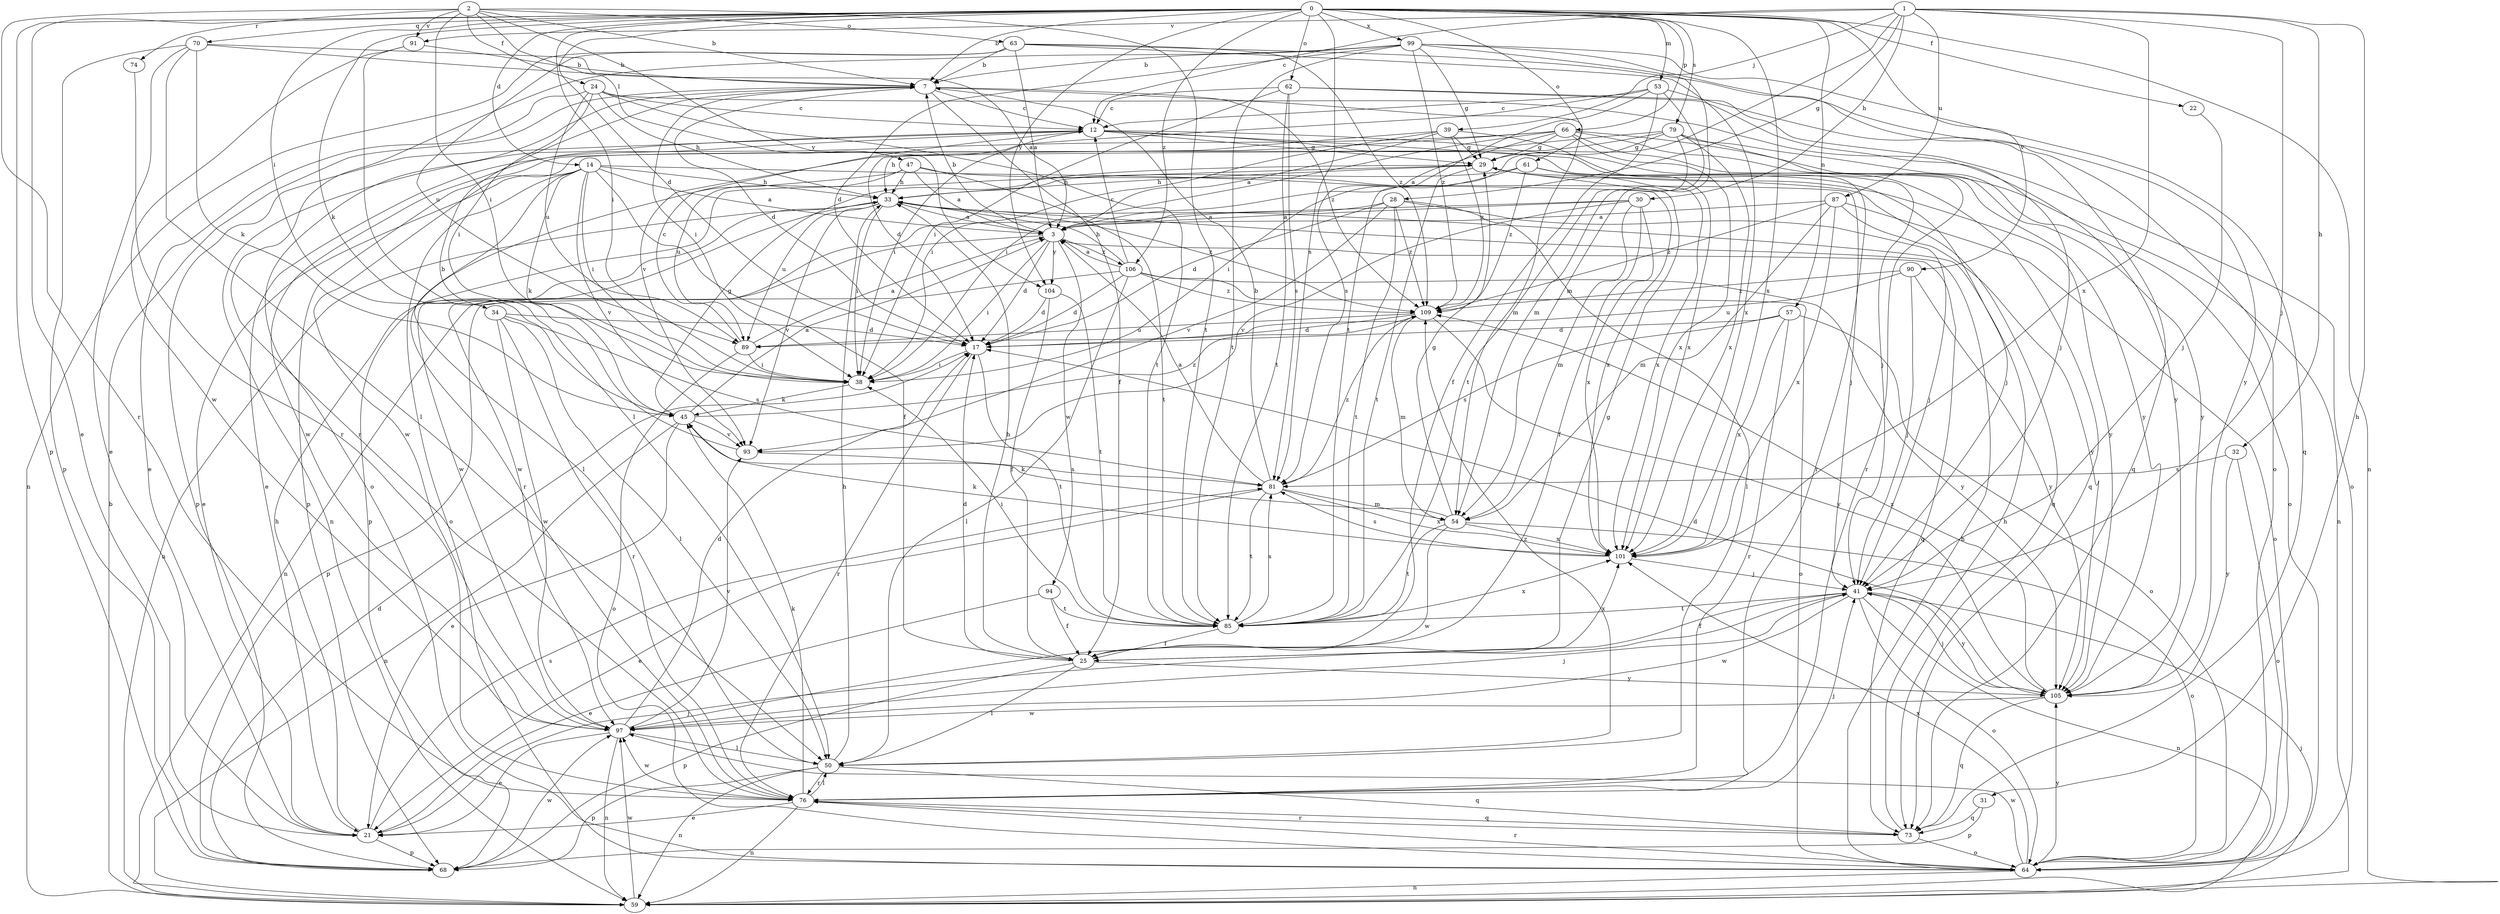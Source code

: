 strict digraph  {
0;
1;
2;
3;
7;
12;
14;
17;
21;
22;
24;
25;
28;
29;
30;
31;
32;
33;
34;
38;
39;
41;
45;
47;
50;
53;
54;
57;
59;
61;
62;
63;
64;
66;
68;
70;
73;
74;
76;
79;
81;
85;
87;
89;
90;
91;
93;
94;
97;
99;
101;
104;
105;
106;
109;
0 -> 7  [label=b];
0 -> 14  [label=d];
0 -> 17  [label=d];
0 -> 21  [label=e];
0 -> 22  [label=f];
0 -> 34  [label=i];
0 -> 38  [label=i];
0 -> 45  [label=k];
0 -> 53  [label=m];
0 -> 57  [label=n];
0 -> 59  [label=n];
0 -> 61  [label=o];
0 -> 62  [label=o];
0 -> 66  [label=p];
0 -> 68  [label=p];
0 -> 70  [label=q];
0 -> 79  [label=s];
0 -> 81  [label=s];
0 -> 90  [label=v];
0 -> 99  [label=x];
0 -> 101  [label=x];
0 -> 104  [label=y];
0 -> 106  [label=z];
1 -> 12  [label=c];
1 -> 28  [label=g];
1 -> 30  [label=h];
1 -> 31  [label=h];
1 -> 32  [label=h];
1 -> 39  [label=j];
1 -> 41  [label=j];
1 -> 85  [label=t];
1 -> 87  [label=u];
1 -> 91  [label=v];
1 -> 101  [label=x];
2 -> 7  [label=b];
2 -> 24  [label=f];
2 -> 38  [label=i];
2 -> 47  [label=l];
2 -> 63  [label=o];
2 -> 74  [label=r];
2 -> 76  [label=r];
2 -> 85  [label=t];
2 -> 91  [label=v];
2 -> 104  [label=y];
3 -> 7  [label=b];
3 -> 17  [label=d];
3 -> 38  [label=i];
3 -> 59  [label=n];
3 -> 73  [label=q];
3 -> 94  [label=w];
3 -> 104  [label=y];
3 -> 106  [label=z];
7 -> 12  [label=c];
7 -> 17  [label=d];
7 -> 25  [label=f];
7 -> 38  [label=i];
7 -> 54  [label=m];
7 -> 64  [label=o];
7 -> 109  [label=z];
12 -> 29  [label=g];
12 -> 38  [label=i];
12 -> 41  [label=j];
12 -> 59  [label=n];
12 -> 68  [label=p];
12 -> 73  [label=q];
12 -> 76  [label=r];
12 -> 97  [label=w];
14 -> 3  [label=a];
14 -> 21  [label=e];
14 -> 25  [label=f];
14 -> 33  [label=h];
14 -> 38  [label=i];
14 -> 45  [label=k];
14 -> 50  [label=l];
14 -> 64  [label=o];
14 -> 93  [label=v];
14 -> 101  [label=x];
17 -> 38  [label=i];
17 -> 76  [label=r];
17 -> 85  [label=t];
21 -> 33  [label=h];
21 -> 41  [label=j];
21 -> 68  [label=p];
21 -> 81  [label=s];
22 -> 41  [label=j];
24 -> 12  [label=c];
24 -> 21  [label=e];
24 -> 33  [label=h];
24 -> 38  [label=i];
24 -> 85  [label=t];
24 -> 89  [label=u];
24 -> 105  [label=y];
25 -> 17  [label=d];
25 -> 29  [label=g];
25 -> 33  [label=h];
25 -> 50  [label=l];
25 -> 68  [label=p];
25 -> 101  [label=x];
25 -> 105  [label=y];
28 -> 3  [label=a];
28 -> 17  [label=d];
28 -> 41  [label=j];
28 -> 50  [label=l];
28 -> 85  [label=t];
28 -> 93  [label=v];
28 -> 109  [label=z];
29 -> 33  [label=h];
29 -> 68  [label=p];
29 -> 73  [label=q];
29 -> 85  [label=t];
29 -> 105  [label=y];
30 -> 3  [label=a];
30 -> 25  [label=f];
30 -> 54  [label=m];
30 -> 93  [label=v];
30 -> 97  [label=w];
30 -> 101  [label=x];
31 -> 68  [label=p];
31 -> 73  [label=q];
32 -> 64  [label=o];
32 -> 81  [label=s];
32 -> 105  [label=y];
33 -> 3  [label=a];
33 -> 38  [label=i];
33 -> 59  [label=n];
33 -> 89  [label=u];
33 -> 93  [label=v];
33 -> 97  [label=w];
33 -> 109  [label=z];
34 -> 17  [label=d];
34 -> 50  [label=l];
34 -> 76  [label=r];
34 -> 81  [label=s];
34 -> 97  [label=w];
38 -> 45  [label=k];
39 -> 3  [label=a];
39 -> 29  [label=g];
39 -> 33  [label=h];
39 -> 38  [label=i];
39 -> 101  [label=x];
39 -> 109  [label=z];
41 -> 25  [label=f];
41 -> 59  [label=n];
41 -> 64  [label=o];
41 -> 85  [label=t];
41 -> 97  [label=w];
41 -> 105  [label=y];
45 -> 3  [label=a];
45 -> 21  [label=e];
45 -> 29  [label=g];
45 -> 59  [label=n];
45 -> 93  [label=v];
45 -> 109  [label=z];
47 -> 3  [label=a];
47 -> 33  [label=h];
47 -> 41  [label=j];
47 -> 76  [label=r];
47 -> 85  [label=t];
47 -> 89  [label=u];
50 -> 33  [label=h];
50 -> 59  [label=n];
50 -> 68  [label=p];
50 -> 73  [label=q];
50 -> 76  [label=r];
50 -> 109  [label=z];
53 -> 12  [label=c];
53 -> 25  [label=f];
53 -> 54  [label=m];
53 -> 73  [label=q];
53 -> 81  [label=s];
53 -> 93  [label=v];
54 -> 29  [label=g];
54 -> 45  [label=k];
54 -> 64  [label=o];
54 -> 85  [label=t];
54 -> 97  [label=w];
54 -> 101  [label=x];
57 -> 17  [label=d];
57 -> 64  [label=o];
57 -> 76  [label=r];
57 -> 81  [label=s];
57 -> 101  [label=x];
59 -> 7  [label=b];
59 -> 41  [label=j];
59 -> 97  [label=w];
61 -> 33  [label=h];
61 -> 38  [label=i];
61 -> 41  [label=j];
61 -> 101  [label=x];
61 -> 109  [label=z];
62 -> 12  [label=c];
62 -> 38  [label=i];
62 -> 41  [label=j];
62 -> 64  [label=o];
62 -> 81  [label=s];
62 -> 85  [label=t];
63 -> 3  [label=a];
63 -> 7  [label=b];
63 -> 59  [label=n];
63 -> 89  [label=u];
63 -> 101  [label=x];
63 -> 105  [label=y];
63 -> 109  [label=z];
64 -> 33  [label=h];
64 -> 59  [label=n];
64 -> 76  [label=r];
64 -> 97  [label=w];
64 -> 101  [label=x];
64 -> 105  [label=y];
66 -> 3  [label=a];
66 -> 21  [label=e];
66 -> 29  [label=g];
66 -> 38  [label=i];
66 -> 59  [label=n];
66 -> 68  [label=p];
66 -> 76  [label=r];
66 -> 101  [label=x];
66 -> 105  [label=y];
68 -> 17  [label=d];
68 -> 97  [label=w];
70 -> 3  [label=a];
70 -> 7  [label=b];
70 -> 21  [label=e];
70 -> 45  [label=k];
70 -> 50  [label=l];
70 -> 68  [label=p];
73 -> 33  [label=h];
73 -> 64  [label=o];
73 -> 76  [label=r];
74 -> 76  [label=r];
76 -> 21  [label=e];
76 -> 41  [label=j];
76 -> 45  [label=k];
76 -> 50  [label=l];
76 -> 59  [label=n];
76 -> 73  [label=q];
76 -> 97  [label=w];
79 -> 17  [label=d];
79 -> 29  [label=g];
79 -> 64  [label=o];
79 -> 85  [label=t];
79 -> 97  [label=w];
79 -> 101  [label=x];
79 -> 105  [label=y];
81 -> 3  [label=a];
81 -> 7  [label=b];
81 -> 21  [label=e];
81 -> 54  [label=m];
81 -> 85  [label=t];
81 -> 101  [label=x];
81 -> 109  [label=z];
85 -> 25  [label=f];
85 -> 38  [label=i];
85 -> 81  [label=s];
85 -> 101  [label=x];
87 -> 3  [label=a];
87 -> 54  [label=m];
87 -> 64  [label=o];
87 -> 101  [label=x];
87 -> 105  [label=y];
87 -> 109  [label=z];
89 -> 3  [label=a];
89 -> 12  [label=c];
89 -> 38  [label=i];
89 -> 64  [label=o];
90 -> 41  [label=j];
90 -> 89  [label=u];
90 -> 105  [label=y];
90 -> 109  [label=z];
91 -> 7  [label=b];
91 -> 50  [label=l];
91 -> 97  [label=w];
93 -> 7  [label=b];
93 -> 81  [label=s];
94 -> 21  [label=e];
94 -> 25  [label=f];
94 -> 85  [label=t];
97 -> 17  [label=d];
97 -> 21  [label=e];
97 -> 41  [label=j];
97 -> 50  [label=l];
97 -> 59  [label=n];
97 -> 93  [label=v];
99 -> 7  [label=b];
99 -> 17  [label=d];
99 -> 29  [label=g];
99 -> 54  [label=m];
99 -> 64  [label=o];
99 -> 73  [label=q];
99 -> 76  [label=r];
99 -> 85  [label=t];
99 -> 109  [label=z];
101 -> 41  [label=j];
101 -> 45  [label=k];
101 -> 81  [label=s];
104 -> 17  [label=d];
104 -> 25  [label=f];
104 -> 85  [label=t];
105 -> 17  [label=d];
105 -> 41  [label=j];
105 -> 73  [label=q];
105 -> 97  [label=w];
105 -> 109  [label=z];
106 -> 3  [label=a];
106 -> 12  [label=c];
106 -> 17  [label=d];
106 -> 33  [label=h];
106 -> 50  [label=l];
106 -> 64  [label=o];
106 -> 68  [label=p];
106 -> 105  [label=y];
106 -> 109  [label=z];
109 -> 17  [label=d];
109 -> 54  [label=m];
109 -> 89  [label=u];
109 -> 105  [label=y];
}
